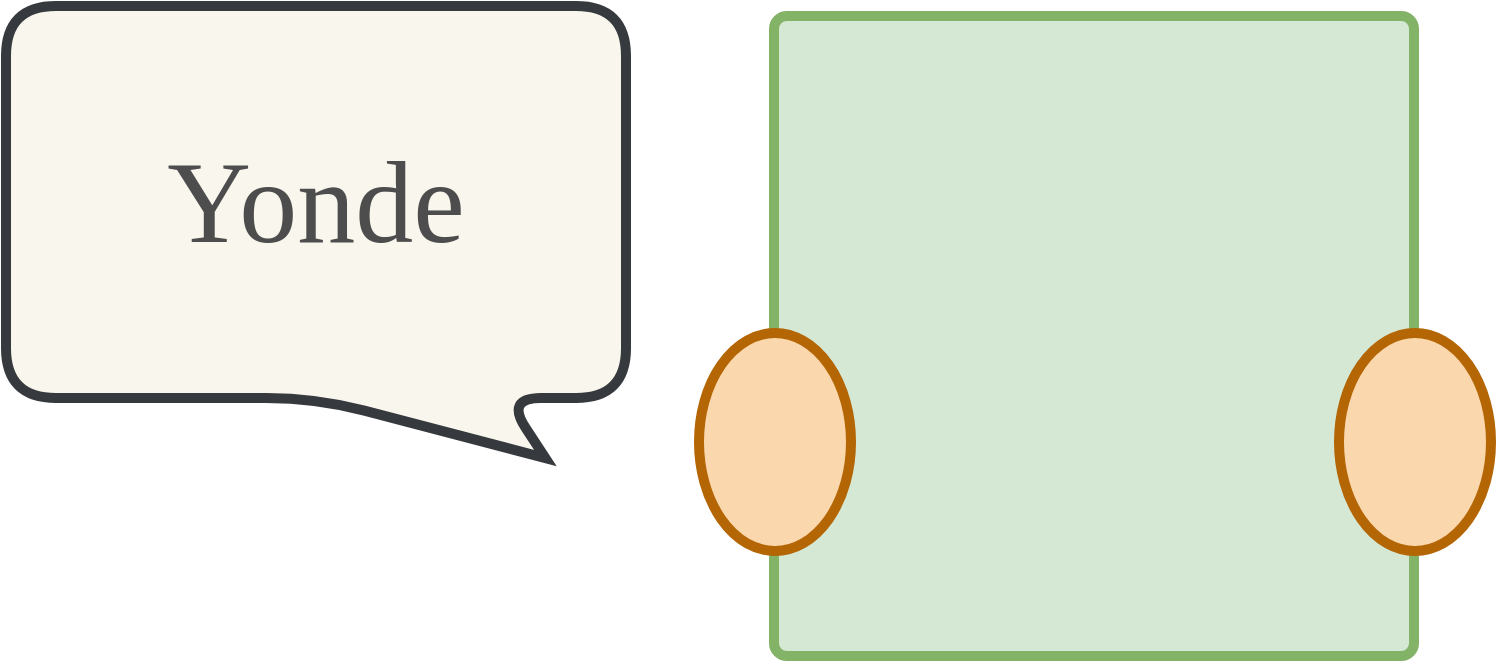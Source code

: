 <mxfile version="13.10.0" type="embed">
    <diagram id="FKqktztcBN4K4i71OJ5Y" name="ページ1">
        <mxGraphModel dx="930" dy="859" grid="1" gridSize="10" guides="1" tooltips="1" connect="1" arrows="1" fold="1" page="1" pageScale="1" pageWidth="827" pageHeight="1169" background="none" math="0" shadow="0">
            <root>
                <mxCell id="0"/>
                <mxCell id="1" parent="0"/>
                <mxCell id="5" value="" style="whiteSpace=wrap;html=1;aspect=fixed;fillColor=#d5e8d4;strokeColor=#82b366;rounded=1;arcSize=2;strokeWidth=5;" parent="1" vertex="1">
                    <mxGeometry x="424" y="585" width="320" height="320" as="geometry"/>
                </mxCell>
                <mxCell id="13" value="&lt;span style=&quot;font-family: &amp;quot;comic sans ms&amp;quot;;&quot;&gt;Yonde&lt;/span&gt;" style="shape=callout;whiteSpace=wrap;html=1;perimeter=calloutPerimeter;rounded=1;strokeWidth=5;fontSize=58;position2=0.87;base=95;labelBackgroundColor=none;fillColor=#f9f7ed;strokeColor=#36393d;rotation=0;arcSize=50;fontColor=#4D4D4D;" parent="1" vertex="1">
                    <mxGeometry x="40" y="580" width="310" height="226" as="geometry"/>
                </mxCell>
                <mxCell id="14" value="" style="ellipse;whiteSpace=wrap;html=1;rotation=90;fillColor=#fad7ac;strokeColor=#b46504;strokeWidth=5;" vertex="1" parent="1">
                    <mxGeometry x="370" y="760" width="109" height="76" as="geometry"/>
                </mxCell>
                <mxCell id="15" value="" style="ellipse;whiteSpace=wrap;html=1;rotation=90;fillColor=#fad7ac;strokeColor=#b46504;strokeWidth=5;" vertex="1" parent="1">
                    <mxGeometry x="690" y="760" width="109" height="76" as="geometry"/>
                </mxCell>
            </root>
        </mxGraphModel>
    </diagram>
</mxfile>
